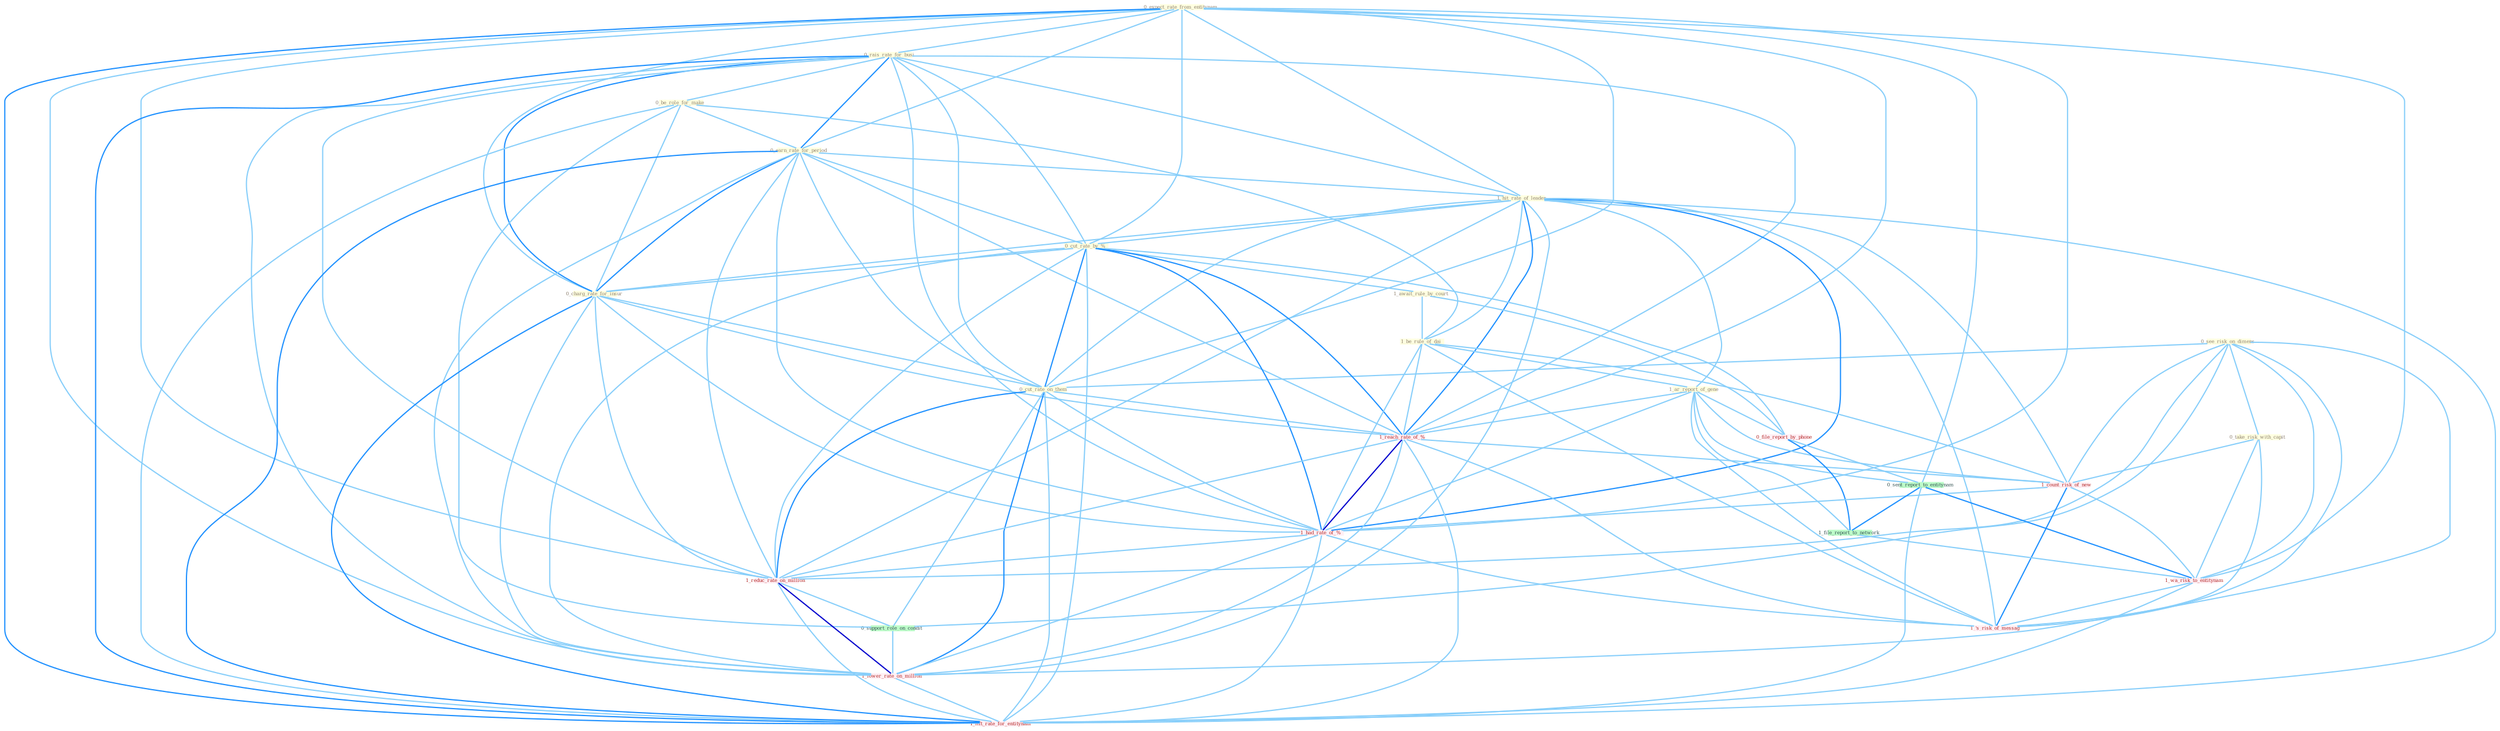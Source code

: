 Graph G{ 
    node
    [shape=polygon,style=filled,width=.5,height=.06,color="#BDFCC9",fixedsize=true,fontsize=4,
    fontcolor="#2f4f4f"];
    {node
    [color="#ffffe0", fontcolor="#8b7d6b"] "0_see_risk_on_dimens " "0_expect_rate_from_entitynam " "0_rais_rate_for_busi " "0_be_role_for_make " "0_earn_rate_for_period " "1_hit_rate_of_leader " "0_cut_rate_by_% " "1_await_rule_by_court " "0_charg_rate_for_insur " "1_be_rule_of_dai " "0_cut_rate_on_them " "1_ar_report_of_gene " "0_take_risk_with_capit "}
{node [color="#fff0f5", fontcolor="#b22222"] "1_reach_rate_of_% " "0_file_report_by_phone " "1_count_risk_of_new " "1_had_rate_of_% " "1_reduc_rate_on_million " "1_wa_risk_to_entitynam " "1_'s_risk_of_messag " "1_lower_rate_on_million " "1_lift_rate_for_entitynam "}
edge [color="#B0E2FF"];

	"0_see_risk_on_dimens " -- "0_cut_rate_on_them " [w="1", color="#87cefa" ];
	"0_see_risk_on_dimens " -- "0_take_risk_with_capit " [w="1", color="#87cefa" ];
	"0_see_risk_on_dimens " -- "1_count_risk_of_new " [w="1", color="#87cefa" ];
	"0_see_risk_on_dimens " -- "1_reduc_rate_on_million " [w="1", color="#87cefa" ];
	"0_see_risk_on_dimens " -- "1_wa_risk_to_entitynam " [w="1", color="#87cefa" ];
	"0_see_risk_on_dimens " -- "0_support_role_on_condit " [w="1", color="#87cefa" ];
	"0_see_risk_on_dimens " -- "1_'s_risk_of_messag " [w="1", color="#87cefa" ];
	"0_see_risk_on_dimens " -- "1_lower_rate_on_million " [w="1", color="#87cefa" ];
	"0_expect_rate_from_entitynam " -- "0_rais_rate_for_busi " [w="1", color="#87cefa" ];
	"0_expect_rate_from_entitynam " -- "0_earn_rate_for_period " [w="1", color="#87cefa" ];
	"0_expect_rate_from_entitynam " -- "1_hit_rate_of_leader " [w="1", color="#87cefa" ];
	"0_expect_rate_from_entitynam " -- "0_cut_rate_by_% " [w="1", color="#87cefa" ];
	"0_expect_rate_from_entitynam " -- "0_charg_rate_for_insur " [w="1", color="#87cefa" ];
	"0_expect_rate_from_entitynam " -- "0_cut_rate_on_them " [w="1", color="#87cefa" ];
	"0_expect_rate_from_entitynam " -- "1_reach_rate_of_% " [w="1", color="#87cefa" ];
	"0_expect_rate_from_entitynam " -- "1_had_rate_of_% " [w="1", color="#87cefa" ];
	"0_expect_rate_from_entitynam " -- "0_sent_report_to_entitynam " [w="1", color="#87cefa" ];
	"0_expect_rate_from_entitynam " -- "1_reduc_rate_on_million " [w="1", color="#87cefa" ];
	"0_expect_rate_from_entitynam " -- "1_wa_risk_to_entitynam " [w="1", color="#87cefa" ];
	"0_expect_rate_from_entitynam " -- "1_lower_rate_on_million " [w="1", color="#87cefa" ];
	"0_expect_rate_from_entitynam " -- "1_lift_rate_for_entitynam " [w="2", color="#1e90ff" , len=0.8];
	"0_rais_rate_for_busi " -- "0_be_role_for_make " [w="1", color="#87cefa" ];
	"0_rais_rate_for_busi " -- "0_earn_rate_for_period " [w="2", color="#1e90ff" , len=0.8];
	"0_rais_rate_for_busi " -- "1_hit_rate_of_leader " [w="1", color="#87cefa" ];
	"0_rais_rate_for_busi " -- "0_cut_rate_by_% " [w="1", color="#87cefa" ];
	"0_rais_rate_for_busi " -- "0_charg_rate_for_insur " [w="2", color="#1e90ff" , len=0.8];
	"0_rais_rate_for_busi " -- "0_cut_rate_on_them " [w="1", color="#87cefa" ];
	"0_rais_rate_for_busi " -- "1_reach_rate_of_% " [w="1", color="#87cefa" ];
	"0_rais_rate_for_busi " -- "1_had_rate_of_% " [w="1", color="#87cefa" ];
	"0_rais_rate_for_busi " -- "1_reduc_rate_on_million " [w="1", color="#87cefa" ];
	"0_rais_rate_for_busi " -- "1_lower_rate_on_million " [w="1", color="#87cefa" ];
	"0_rais_rate_for_busi " -- "1_lift_rate_for_entitynam " [w="2", color="#1e90ff" , len=0.8];
	"0_be_role_for_make " -- "0_earn_rate_for_period " [w="1", color="#87cefa" ];
	"0_be_role_for_make " -- "0_charg_rate_for_insur " [w="1", color="#87cefa" ];
	"0_be_role_for_make " -- "1_be_rule_of_dai " [w="1", color="#87cefa" ];
	"0_be_role_for_make " -- "0_support_role_on_condit " [w="1", color="#87cefa" ];
	"0_be_role_for_make " -- "1_lift_rate_for_entitynam " [w="1", color="#87cefa" ];
	"0_earn_rate_for_period " -- "1_hit_rate_of_leader " [w="1", color="#87cefa" ];
	"0_earn_rate_for_period " -- "0_cut_rate_by_% " [w="1", color="#87cefa" ];
	"0_earn_rate_for_period " -- "0_charg_rate_for_insur " [w="2", color="#1e90ff" , len=0.8];
	"0_earn_rate_for_period " -- "0_cut_rate_on_them " [w="1", color="#87cefa" ];
	"0_earn_rate_for_period " -- "1_reach_rate_of_% " [w="1", color="#87cefa" ];
	"0_earn_rate_for_period " -- "1_had_rate_of_% " [w="1", color="#87cefa" ];
	"0_earn_rate_for_period " -- "1_reduc_rate_on_million " [w="1", color="#87cefa" ];
	"0_earn_rate_for_period " -- "1_lower_rate_on_million " [w="1", color="#87cefa" ];
	"0_earn_rate_for_period " -- "1_lift_rate_for_entitynam " [w="2", color="#1e90ff" , len=0.8];
	"1_hit_rate_of_leader " -- "0_cut_rate_by_% " [w="1", color="#87cefa" ];
	"1_hit_rate_of_leader " -- "0_charg_rate_for_insur " [w="1", color="#87cefa" ];
	"1_hit_rate_of_leader " -- "1_be_rule_of_dai " [w="1", color="#87cefa" ];
	"1_hit_rate_of_leader " -- "0_cut_rate_on_them " [w="1", color="#87cefa" ];
	"1_hit_rate_of_leader " -- "1_ar_report_of_gene " [w="1", color="#87cefa" ];
	"1_hit_rate_of_leader " -- "1_reach_rate_of_% " [w="2", color="#1e90ff" , len=0.8];
	"1_hit_rate_of_leader " -- "1_count_risk_of_new " [w="1", color="#87cefa" ];
	"1_hit_rate_of_leader " -- "1_had_rate_of_% " [w="2", color="#1e90ff" , len=0.8];
	"1_hit_rate_of_leader " -- "1_reduc_rate_on_million " [w="1", color="#87cefa" ];
	"1_hit_rate_of_leader " -- "1_'s_risk_of_messag " [w="1", color="#87cefa" ];
	"1_hit_rate_of_leader " -- "1_lower_rate_on_million " [w="1", color="#87cefa" ];
	"1_hit_rate_of_leader " -- "1_lift_rate_for_entitynam " [w="1", color="#87cefa" ];
	"0_cut_rate_by_% " -- "1_await_rule_by_court " [w="1", color="#87cefa" ];
	"0_cut_rate_by_% " -- "0_charg_rate_for_insur " [w="1", color="#87cefa" ];
	"0_cut_rate_by_% " -- "0_cut_rate_on_them " [w="2", color="#1e90ff" , len=0.8];
	"0_cut_rate_by_% " -- "1_reach_rate_of_% " [w="2", color="#1e90ff" , len=0.8];
	"0_cut_rate_by_% " -- "0_file_report_by_phone " [w="1", color="#87cefa" ];
	"0_cut_rate_by_% " -- "1_had_rate_of_% " [w="2", color="#1e90ff" , len=0.8];
	"0_cut_rate_by_% " -- "1_reduc_rate_on_million " [w="1", color="#87cefa" ];
	"0_cut_rate_by_% " -- "1_lower_rate_on_million " [w="1", color="#87cefa" ];
	"0_cut_rate_by_% " -- "1_lift_rate_for_entitynam " [w="1", color="#87cefa" ];
	"1_await_rule_by_court " -- "1_be_rule_of_dai " [w="1", color="#87cefa" ];
	"1_await_rule_by_court " -- "0_file_report_by_phone " [w="1", color="#87cefa" ];
	"0_charg_rate_for_insur " -- "0_cut_rate_on_them " [w="1", color="#87cefa" ];
	"0_charg_rate_for_insur " -- "1_reach_rate_of_% " [w="1", color="#87cefa" ];
	"0_charg_rate_for_insur " -- "1_had_rate_of_% " [w="1", color="#87cefa" ];
	"0_charg_rate_for_insur " -- "1_reduc_rate_on_million " [w="1", color="#87cefa" ];
	"0_charg_rate_for_insur " -- "1_lower_rate_on_million " [w="1", color="#87cefa" ];
	"0_charg_rate_for_insur " -- "1_lift_rate_for_entitynam " [w="2", color="#1e90ff" , len=0.8];
	"1_be_rule_of_dai " -- "1_ar_report_of_gene " [w="1", color="#87cefa" ];
	"1_be_rule_of_dai " -- "1_reach_rate_of_% " [w="1", color="#87cefa" ];
	"1_be_rule_of_dai " -- "1_count_risk_of_new " [w="1", color="#87cefa" ];
	"1_be_rule_of_dai " -- "1_had_rate_of_% " [w="1", color="#87cefa" ];
	"1_be_rule_of_dai " -- "1_'s_risk_of_messag " [w="1", color="#87cefa" ];
	"0_cut_rate_on_them " -- "1_reach_rate_of_% " [w="1", color="#87cefa" ];
	"0_cut_rate_on_them " -- "1_had_rate_of_% " [w="1", color="#87cefa" ];
	"0_cut_rate_on_them " -- "1_reduc_rate_on_million " [w="2", color="#1e90ff" , len=0.8];
	"0_cut_rate_on_them " -- "0_support_role_on_condit " [w="1", color="#87cefa" ];
	"0_cut_rate_on_them " -- "1_lower_rate_on_million " [w="2", color="#1e90ff" , len=0.8];
	"0_cut_rate_on_them " -- "1_lift_rate_for_entitynam " [w="1", color="#87cefa" ];
	"1_ar_report_of_gene " -- "1_reach_rate_of_% " [w="1", color="#87cefa" ];
	"1_ar_report_of_gene " -- "0_file_report_by_phone " [w="1", color="#87cefa" ];
	"1_ar_report_of_gene " -- "1_count_risk_of_new " [w="1", color="#87cefa" ];
	"1_ar_report_of_gene " -- "1_had_rate_of_% " [w="1", color="#87cefa" ];
	"1_ar_report_of_gene " -- "0_sent_report_to_entitynam " [w="1", color="#87cefa" ];
	"1_ar_report_of_gene " -- "1_file_report_to_network " [w="1", color="#87cefa" ];
	"1_ar_report_of_gene " -- "1_'s_risk_of_messag " [w="1", color="#87cefa" ];
	"0_take_risk_with_capit " -- "1_count_risk_of_new " [w="1", color="#87cefa" ];
	"0_take_risk_with_capit " -- "1_wa_risk_to_entitynam " [w="1", color="#87cefa" ];
	"0_take_risk_with_capit " -- "1_'s_risk_of_messag " [w="1", color="#87cefa" ];
	"1_reach_rate_of_% " -- "1_count_risk_of_new " [w="1", color="#87cefa" ];
	"1_reach_rate_of_% " -- "1_had_rate_of_% " [w="3", color="#0000cd" , len=0.6];
	"1_reach_rate_of_% " -- "1_reduc_rate_on_million " [w="1", color="#87cefa" ];
	"1_reach_rate_of_% " -- "1_'s_risk_of_messag " [w="1", color="#87cefa" ];
	"1_reach_rate_of_% " -- "1_lower_rate_on_million " [w="1", color="#87cefa" ];
	"1_reach_rate_of_% " -- "1_lift_rate_for_entitynam " [w="1", color="#87cefa" ];
	"0_file_report_by_phone " -- "0_sent_report_to_entitynam " [w="1", color="#87cefa" ];
	"0_file_report_by_phone " -- "1_file_report_to_network " [w="2", color="#1e90ff" , len=0.8];
	"1_count_risk_of_new " -- "1_had_rate_of_% " [w="1", color="#87cefa" ];
	"1_count_risk_of_new " -- "1_wa_risk_to_entitynam " [w="1", color="#87cefa" ];
	"1_count_risk_of_new " -- "1_'s_risk_of_messag " [w="2", color="#1e90ff" , len=0.8];
	"1_had_rate_of_% " -- "1_reduc_rate_on_million " [w="1", color="#87cefa" ];
	"1_had_rate_of_% " -- "1_'s_risk_of_messag " [w="1", color="#87cefa" ];
	"1_had_rate_of_% " -- "1_lower_rate_on_million " [w="1", color="#87cefa" ];
	"1_had_rate_of_% " -- "1_lift_rate_for_entitynam " [w="1", color="#87cefa" ];
	"0_sent_report_to_entitynam " -- "1_file_report_to_network " [w="2", color="#1e90ff" , len=0.8];
	"0_sent_report_to_entitynam " -- "1_wa_risk_to_entitynam " [w="2", color="#1e90ff" , len=0.8];
	"0_sent_report_to_entitynam " -- "1_lift_rate_for_entitynam " [w="1", color="#87cefa" ];
	"1_file_report_to_network " -- "1_wa_risk_to_entitynam " [w="1", color="#87cefa" ];
	"1_reduc_rate_on_million " -- "0_support_role_on_condit " [w="1", color="#87cefa" ];
	"1_reduc_rate_on_million " -- "1_lower_rate_on_million " [w="3", color="#0000cd" , len=0.6];
	"1_reduc_rate_on_million " -- "1_lift_rate_for_entitynam " [w="1", color="#87cefa" ];
	"1_wa_risk_to_entitynam " -- "1_'s_risk_of_messag " [w="1", color="#87cefa" ];
	"1_wa_risk_to_entitynam " -- "1_lift_rate_for_entitynam " [w="1", color="#87cefa" ];
	"0_support_role_on_condit " -- "1_lower_rate_on_million " [w="1", color="#87cefa" ];
	"1_lower_rate_on_million " -- "1_lift_rate_for_entitynam " [w="1", color="#87cefa" ];
}